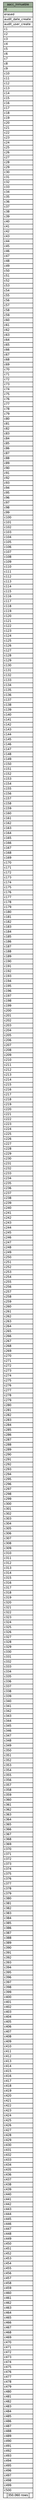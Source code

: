 // dot 2.38.0 on Linux 4.10.0-32-generic
digraph "aacc_inmueble" {
  graph [
    rankdir="RL"
    bgcolor="#f7f7f7"
  ];
  node [
    fontname="Helvetica"
    fontsize="11"
    shape="plaintext"
  ];
  edge [
    arrowsize="0.8"
  ];
  "aacc_inmueble" [
    label=<
    <TABLE BORDER="0" CELLBORDER="1" CELLSPACING="0" BGCOLOR="#ffffff">
      <TR><TD PORT="aacc_inmueble.heading" COLSPAN="3" BGCOLOR="#9bab96" ALIGN="CENTER">aacc_inmueble</TD></TR>
      <TR><TD PORT="id" COLSPAN="3" BGCOLOR="#bed1b8" ALIGN="LEFT">id</TD></TR>
      <TR><TD PORT="erased" COLSPAN="3" ALIGN="LEFT">erased</TD></TR>
      <TR><TD PORT="audit_date_create" COLSPAN="3" ALIGN="LEFT">audit_date_create</TD></TR>
      <TR><TD PORT="audit_user_create" COLSPAN="3" ALIGN="LEFT">audit_user_create</TD></TR>
      <TR><TD PORT="c1" COLSPAN="3" ALIGN="LEFT">c1</TD></TR>
      <TR><TD PORT="c2" COLSPAN="3" ALIGN="LEFT">c2</TD></TR>
      <TR><TD PORT="c3" COLSPAN="3" ALIGN="LEFT">c3</TD></TR>
      <TR><TD PORT="c4" COLSPAN="3" ALIGN="LEFT">c4</TD></TR>
      <TR><TD PORT="c5" COLSPAN="3" ALIGN="LEFT">c5</TD></TR>
      <TR><TD PORT="c6" COLSPAN="3" ALIGN="LEFT">c6</TD></TR>
      <TR><TD PORT="c7" COLSPAN="3" ALIGN="LEFT">c7</TD></TR>
      <TR><TD PORT="c8" COLSPAN="3" ALIGN="LEFT">c8</TD></TR>
      <TR><TD PORT="c9" COLSPAN="3" ALIGN="LEFT">c9</TD></TR>
      <TR><TD PORT="c10" COLSPAN="3" ALIGN="LEFT">c10</TD></TR>
      <TR><TD PORT="c11" COLSPAN="3" ALIGN="LEFT">c11</TD></TR>
      <TR><TD PORT="c12" COLSPAN="3" ALIGN="LEFT">c12</TD></TR>
      <TR><TD PORT="c13" COLSPAN="3" ALIGN="LEFT">c13</TD></TR>
      <TR><TD PORT="c14" COLSPAN="3" ALIGN="LEFT">c14</TD></TR>
      <TR><TD PORT="c15" COLSPAN="3" ALIGN="LEFT">c15</TD></TR>
      <TR><TD PORT="c16" COLSPAN="3" ALIGN="LEFT">c16</TD></TR>
      <TR><TD PORT="c17" COLSPAN="3" ALIGN="LEFT">c17</TD></TR>
      <TR><TD PORT="c18" COLSPAN="3" ALIGN="LEFT">c18</TD></TR>
      <TR><TD PORT="c19" COLSPAN="3" ALIGN="LEFT">c19</TD></TR>
      <TR><TD PORT="c20" COLSPAN="3" ALIGN="LEFT">c20</TD></TR>
      <TR><TD PORT="c21" COLSPAN="3" ALIGN="LEFT">c21</TD></TR>
      <TR><TD PORT="c22" COLSPAN="3" ALIGN="LEFT">c22</TD></TR>
      <TR><TD PORT="c23" COLSPAN="3" ALIGN="LEFT">c23</TD></TR>
      <TR><TD PORT="c24" COLSPAN="3" ALIGN="LEFT">c24</TD></TR>
      <TR><TD PORT="c25" COLSPAN="3" ALIGN="LEFT">c25</TD></TR>
      <TR><TD PORT="c26" COLSPAN="3" ALIGN="LEFT">c26</TD></TR>
      <TR><TD PORT="c27" COLSPAN="3" ALIGN="LEFT">c27</TD></TR>
      <TR><TD PORT="c28" COLSPAN="3" ALIGN="LEFT">c28</TD></TR>
      <TR><TD PORT="c29" COLSPAN="3" ALIGN="LEFT">c29</TD></TR>
      <TR><TD PORT="c30" COLSPAN="3" ALIGN="LEFT">c30</TD></TR>
      <TR><TD PORT="c31" COLSPAN="3" ALIGN="LEFT">c31</TD></TR>
      <TR><TD PORT="c32" COLSPAN="3" ALIGN="LEFT">c32</TD></TR>
      <TR><TD PORT="c33" COLSPAN="3" ALIGN="LEFT">c33</TD></TR>
      <TR><TD PORT="c34" COLSPAN="3" ALIGN="LEFT">c34</TD></TR>
      <TR><TD PORT="c35" COLSPAN="3" ALIGN="LEFT">c35</TD></TR>
      <TR><TD PORT="c36" COLSPAN="3" ALIGN="LEFT">c36</TD></TR>
      <TR><TD PORT="c37" COLSPAN="3" ALIGN="LEFT">c37</TD></TR>
      <TR><TD PORT="c38" COLSPAN="3" ALIGN="LEFT">c38</TD></TR>
      <TR><TD PORT="c39" COLSPAN="3" ALIGN="LEFT">c39</TD></TR>
      <TR><TD PORT="c40" COLSPAN="3" ALIGN="LEFT">c40</TD></TR>
      <TR><TD PORT="c41" COLSPAN="3" ALIGN="LEFT">c41</TD></TR>
      <TR><TD PORT="c42" COLSPAN="3" ALIGN="LEFT">c42</TD></TR>
      <TR><TD PORT="c43" COLSPAN="3" ALIGN="LEFT">c43</TD></TR>
      <TR><TD PORT="c44" COLSPAN="3" ALIGN="LEFT">c44</TD></TR>
      <TR><TD PORT="c45" COLSPAN="3" ALIGN="LEFT">c45</TD></TR>
      <TR><TD PORT="c46" COLSPAN="3" ALIGN="LEFT">c46</TD></TR>
      <TR><TD PORT="c47" COLSPAN="3" ALIGN="LEFT">c47</TD></TR>
      <TR><TD PORT="c48" COLSPAN="3" ALIGN="LEFT">c48</TD></TR>
      <TR><TD PORT="c49" COLSPAN="3" ALIGN="LEFT">c49</TD></TR>
      <TR><TD PORT="c50" COLSPAN="3" ALIGN="LEFT">c50</TD></TR>
      <TR><TD PORT="c51" COLSPAN="3" ALIGN="LEFT">c51</TD></TR>
      <TR><TD PORT="c52" COLSPAN="3" ALIGN="LEFT">c52</TD></TR>
      <TR><TD PORT="c53" COLSPAN="3" ALIGN="LEFT">c53</TD></TR>
      <TR><TD PORT="c54" COLSPAN="3" ALIGN="LEFT">c54</TD></TR>
      <TR><TD PORT="c55" COLSPAN="3" ALIGN="LEFT">c55</TD></TR>
      <TR><TD PORT="c56" COLSPAN="3" ALIGN="LEFT">c56</TD></TR>
      <TR><TD PORT="c57" COLSPAN="3" ALIGN="LEFT">c57</TD></TR>
      <TR><TD PORT="c58" COLSPAN="3" ALIGN="LEFT">c58</TD></TR>
      <TR><TD PORT="c59" COLSPAN="3" ALIGN="LEFT">c59</TD></TR>
      <TR><TD PORT="c60" COLSPAN="3" ALIGN="LEFT">c60</TD></TR>
      <TR><TD PORT="c61" COLSPAN="3" ALIGN="LEFT">c61</TD></TR>
      <TR><TD PORT="c62" COLSPAN="3" ALIGN="LEFT">c62</TD></TR>
      <TR><TD PORT="c63" COLSPAN="3" ALIGN="LEFT">c63</TD></TR>
      <TR><TD PORT="c64" COLSPAN="3" ALIGN="LEFT">c64</TD></TR>
      <TR><TD PORT="c65" COLSPAN="3" ALIGN="LEFT">c65</TD></TR>
      <TR><TD PORT="c66" COLSPAN="3" ALIGN="LEFT">c66</TD></TR>
      <TR><TD PORT="c67" COLSPAN="3" ALIGN="LEFT">c67</TD></TR>
      <TR><TD PORT="c68" COLSPAN="3" ALIGN="LEFT">c68</TD></TR>
      <TR><TD PORT="c69" COLSPAN="3" ALIGN="LEFT">c69</TD></TR>
      <TR><TD PORT="c70" COLSPAN="3" ALIGN="LEFT">c70</TD></TR>
      <TR><TD PORT="c71" COLSPAN="3" ALIGN="LEFT">c71</TD></TR>
      <TR><TD PORT="c72" COLSPAN="3" ALIGN="LEFT">c72</TD></TR>
      <TR><TD PORT="c73" COLSPAN="3" ALIGN="LEFT">c73</TD></TR>
      <TR><TD PORT="c74" COLSPAN="3" ALIGN="LEFT">c74</TD></TR>
      <TR><TD PORT="c75" COLSPAN="3" ALIGN="LEFT">c75</TD></TR>
      <TR><TD PORT="c76" COLSPAN="3" ALIGN="LEFT">c76</TD></TR>
      <TR><TD PORT="c77" COLSPAN="3" ALIGN="LEFT">c77</TD></TR>
      <TR><TD PORT="c78" COLSPAN="3" ALIGN="LEFT">c78</TD></TR>
      <TR><TD PORT="c79" COLSPAN="3" ALIGN="LEFT">c79</TD></TR>
      <TR><TD PORT="c80" COLSPAN="3" ALIGN="LEFT">c80</TD></TR>
      <TR><TD PORT="c81" COLSPAN="3" ALIGN="LEFT">c81</TD></TR>
      <TR><TD PORT="c82" COLSPAN="3" ALIGN="LEFT">c82</TD></TR>
      <TR><TD PORT="c83" COLSPAN="3" ALIGN="LEFT">c83</TD></TR>
      <TR><TD PORT="c84" COLSPAN="3" ALIGN="LEFT">c84</TD></TR>
      <TR><TD PORT="c85" COLSPAN="3" ALIGN="LEFT">c85</TD></TR>
      <TR><TD PORT="c86" COLSPAN="3" ALIGN="LEFT">c86</TD></TR>
      <TR><TD PORT="c87" COLSPAN="3" ALIGN="LEFT">c87</TD></TR>
      <TR><TD PORT="c88" COLSPAN="3" ALIGN="LEFT">c88</TD></TR>
      <TR><TD PORT="c89" COLSPAN="3" ALIGN="LEFT">c89</TD></TR>
      <TR><TD PORT="c90" COLSPAN="3" ALIGN="LEFT">c90</TD></TR>
      <TR><TD PORT="c91" COLSPAN="3" ALIGN="LEFT">c91</TD></TR>
      <TR><TD PORT="c92" COLSPAN="3" ALIGN="LEFT">c92</TD></TR>
      <TR><TD PORT="c93" COLSPAN="3" ALIGN="LEFT">c93</TD></TR>
      <TR><TD PORT="c94" COLSPAN="3" ALIGN="LEFT">c94</TD></TR>
      <TR><TD PORT="c95" COLSPAN="3" ALIGN="LEFT">c95</TD></TR>
      <TR><TD PORT="c96" COLSPAN="3" ALIGN="LEFT">c96</TD></TR>
      <TR><TD PORT="c97" COLSPAN="3" ALIGN="LEFT">c97</TD></TR>
      <TR><TD PORT="c98" COLSPAN="3" ALIGN="LEFT">c98</TD></TR>
      <TR><TD PORT="c99" COLSPAN="3" ALIGN="LEFT">c99</TD></TR>
      <TR><TD PORT="c100" COLSPAN="3" ALIGN="LEFT">c100</TD></TR>
      <TR><TD PORT="c101" COLSPAN="3" ALIGN="LEFT">c101</TD></TR>
      <TR><TD PORT="c102" COLSPAN="3" ALIGN="LEFT">c102</TD></TR>
      <TR><TD PORT="c103" COLSPAN="3" ALIGN="LEFT">c103</TD></TR>
      <TR><TD PORT="c104" COLSPAN="3" ALIGN="LEFT">c104</TD></TR>
      <TR><TD PORT="c105" COLSPAN="3" ALIGN="LEFT">c105</TD></TR>
      <TR><TD PORT="c106" COLSPAN="3" ALIGN="LEFT">c106</TD></TR>
      <TR><TD PORT="c107" COLSPAN="3" ALIGN="LEFT">c107</TD></TR>
      <TR><TD PORT="c108" COLSPAN="3" ALIGN="LEFT">c108</TD></TR>
      <TR><TD PORT="c109" COLSPAN="3" ALIGN="LEFT">c109</TD></TR>
      <TR><TD PORT="c110" COLSPAN="3" ALIGN="LEFT">c110</TD></TR>
      <TR><TD PORT="c111" COLSPAN="3" ALIGN="LEFT">c111</TD></TR>
      <TR><TD PORT="c112" COLSPAN="3" ALIGN="LEFT">c112</TD></TR>
      <TR><TD PORT="c113" COLSPAN="3" ALIGN="LEFT">c113</TD></TR>
      <TR><TD PORT="c114" COLSPAN="3" ALIGN="LEFT">c114</TD></TR>
      <TR><TD PORT="c115" COLSPAN="3" ALIGN="LEFT">c115</TD></TR>
      <TR><TD PORT="c116" COLSPAN="3" ALIGN="LEFT">c116</TD></TR>
      <TR><TD PORT="c117" COLSPAN="3" ALIGN="LEFT">c117</TD></TR>
      <TR><TD PORT="c118" COLSPAN="3" ALIGN="LEFT">c118</TD></TR>
      <TR><TD PORT="c119" COLSPAN="3" ALIGN="LEFT">c119</TD></TR>
      <TR><TD PORT="c120" COLSPAN="3" ALIGN="LEFT">c120</TD></TR>
      <TR><TD PORT="c121" COLSPAN="3" ALIGN="LEFT">c121</TD></TR>
      <TR><TD PORT="c122" COLSPAN="3" ALIGN="LEFT">c122</TD></TR>
      <TR><TD PORT="c123" COLSPAN="3" ALIGN="LEFT">c123</TD></TR>
      <TR><TD PORT="c124" COLSPAN="3" ALIGN="LEFT">c124</TD></TR>
      <TR><TD PORT="c125" COLSPAN="3" ALIGN="LEFT">c125</TD></TR>
      <TR><TD PORT="c126" COLSPAN="3" ALIGN="LEFT">c126</TD></TR>
      <TR><TD PORT="c127" COLSPAN="3" ALIGN="LEFT">c127</TD></TR>
      <TR><TD PORT="c128" COLSPAN="3" ALIGN="LEFT">c128</TD></TR>
      <TR><TD PORT="c129" COLSPAN="3" ALIGN="LEFT">c129</TD></TR>
      <TR><TD PORT="c130" COLSPAN="3" ALIGN="LEFT">c130</TD></TR>
      <TR><TD PORT="c131" COLSPAN="3" ALIGN="LEFT">c131</TD></TR>
      <TR><TD PORT="c132" COLSPAN="3" ALIGN="LEFT">c132</TD></TR>
      <TR><TD PORT="c133" COLSPAN="3" ALIGN="LEFT">c133</TD></TR>
      <TR><TD PORT="c134" COLSPAN="3" ALIGN="LEFT">c134</TD></TR>
      <TR><TD PORT="c135" COLSPAN="3" ALIGN="LEFT">c135</TD></TR>
      <TR><TD PORT="c136" COLSPAN="3" ALIGN="LEFT">c136</TD></TR>
      <TR><TD PORT="c137" COLSPAN="3" ALIGN="LEFT">c137</TD></TR>
      <TR><TD PORT="c138" COLSPAN="3" ALIGN="LEFT">c138</TD></TR>
      <TR><TD PORT="c139" COLSPAN="3" ALIGN="LEFT">c139</TD></TR>
      <TR><TD PORT="c140" COLSPAN="3" ALIGN="LEFT">c140</TD></TR>
      <TR><TD PORT="c141" COLSPAN="3" ALIGN="LEFT">c141</TD></TR>
      <TR><TD PORT="c142" COLSPAN="3" ALIGN="LEFT">c142</TD></TR>
      <TR><TD PORT="c143" COLSPAN="3" ALIGN="LEFT">c143</TD></TR>
      <TR><TD PORT="c144" COLSPAN="3" ALIGN="LEFT">c144</TD></TR>
      <TR><TD PORT="c145" COLSPAN="3" ALIGN="LEFT">c145</TD></TR>
      <TR><TD PORT="c146" COLSPAN="3" ALIGN="LEFT">c146</TD></TR>
      <TR><TD PORT="c147" COLSPAN="3" ALIGN="LEFT">c147</TD></TR>
      <TR><TD PORT="c148" COLSPAN="3" ALIGN="LEFT">c148</TD></TR>
      <TR><TD PORT="c149" COLSPAN="3" ALIGN="LEFT">c149</TD></TR>
      <TR><TD PORT="c150" COLSPAN="3" ALIGN="LEFT">c150</TD></TR>
      <TR><TD PORT="c151" COLSPAN="3" ALIGN="LEFT">c151</TD></TR>
      <TR><TD PORT="c152" COLSPAN="3" ALIGN="LEFT">c152</TD></TR>
      <TR><TD PORT="c153" COLSPAN="3" ALIGN="LEFT">c153</TD></TR>
      <TR><TD PORT="c154" COLSPAN="3" ALIGN="LEFT">c154</TD></TR>
      <TR><TD PORT="c155" COLSPAN="3" ALIGN="LEFT">c155</TD></TR>
      <TR><TD PORT="c156" COLSPAN="3" ALIGN="LEFT">c156</TD></TR>
      <TR><TD PORT="c157" COLSPAN="3" ALIGN="LEFT">c157</TD></TR>
      <TR><TD PORT="c158" COLSPAN="3" ALIGN="LEFT">c158</TD></TR>
      <TR><TD PORT="c159" COLSPAN="3" ALIGN="LEFT">c159</TD></TR>
      <TR><TD PORT="c160" COLSPAN="3" ALIGN="LEFT">c160</TD></TR>
      <TR><TD PORT="c161" COLSPAN="3" ALIGN="LEFT">c161</TD></TR>
      <TR><TD PORT="c162" COLSPAN="3" ALIGN="LEFT">c162</TD></TR>
      <TR><TD PORT="c163" COLSPAN="3" ALIGN="LEFT">c163</TD></TR>
      <TR><TD PORT="c164" COLSPAN="3" ALIGN="LEFT">c164</TD></TR>
      <TR><TD PORT="c165" COLSPAN="3" ALIGN="LEFT">c165</TD></TR>
      <TR><TD PORT="c166" COLSPAN="3" ALIGN="LEFT">c166</TD></TR>
      <TR><TD PORT="c167" COLSPAN="3" ALIGN="LEFT">c167</TD></TR>
      <TR><TD PORT="c168" COLSPAN="3" ALIGN="LEFT">c168</TD></TR>
      <TR><TD PORT="c169" COLSPAN="3" ALIGN="LEFT">c169</TD></TR>
      <TR><TD PORT="c170" COLSPAN="3" ALIGN="LEFT">c170</TD></TR>
      <TR><TD PORT="c171" COLSPAN="3" ALIGN="LEFT">c171</TD></TR>
      <TR><TD PORT="c172" COLSPAN="3" ALIGN="LEFT">c172</TD></TR>
      <TR><TD PORT="c173" COLSPAN="3" ALIGN="LEFT">c173</TD></TR>
      <TR><TD PORT="c174" COLSPAN="3" ALIGN="LEFT">c174</TD></TR>
      <TR><TD PORT="c175" COLSPAN="3" ALIGN="LEFT">c175</TD></TR>
      <TR><TD PORT="c176" COLSPAN="3" ALIGN="LEFT">c176</TD></TR>
      <TR><TD PORT="c177" COLSPAN="3" ALIGN="LEFT">c177</TD></TR>
      <TR><TD PORT="c178" COLSPAN="3" ALIGN="LEFT">c178</TD></TR>
      <TR><TD PORT="c179" COLSPAN="3" ALIGN="LEFT">c179</TD></TR>
      <TR><TD PORT="c180" COLSPAN="3" ALIGN="LEFT">c180</TD></TR>
      <TR><TD PORT="c181" COLSPAN="3" ALIGN="LEFT">c181</TD></TR>
      <TR><TD PORT="c182" COLSPAN="3" ALIGN="LEFT">c182</TD></TR>
      <TR><TD PORT="c183" COLSPAN="3" ALIGN="LEFT">c183</TD></TR>
      <TR><TD PORT="c184" COLSPAN="3" ALIGN="LEFT">c184</TD></TR>
      <TR><TD PORT="c185" COLSPAN="3" ALIGN="LEFT">c185</TD></TR>
      <TR><TD PORT="c186" COLSPAN="3" ALIGN="LEFT">c186</TD></TR>
      <TR><TD PORT="c187" COLSPAN="3" ALIGN="LEFT">c187</TD></TR>
      <TR><TD PORT="c188" COLSPAN="3" ALIGN="LEFT">c188</TD></TR>
      <TR><TD PORT="c189" COLSPAN="3" ALIGN="LEFT">c189</TD></TR>
      <TR><TD PORT="c190" COLSPAN="3" ALIGN="LEFT">c190</TD></TR>
      <TR><TD PORT="c191" COLSPAN="3" ALIGN="LEFT">c191</TD></TR>
      <TR><TD PORT="c192" COLSPAN="3" ALIGN="LEFT">c192</TD></TR>
      <TR><TD PORT="c193" COLSPAN="3" ALIGN="LEFT">c193</TD></TR>
      <TR><TD PORT="c194" COLSPAN="3" ALIGN="LEFT">c194</TD></TR>
      <TR><TD PORT="c195" COLSPAN="3" ALIGN="LEFT">c195</TD></TR>
      <TR><TD PORT="c196" COLSPAN="3" ALIGN="LEFT">c196</TD></TR>
      <TR><TD PORT="c197" COLSPAN="3" ALIGN="LEFT">c197</TD></TR>
      <TR><TD PORT="c198" COLSPAN="3" ALIGN="LEFT">c198</TD></TR>
      <TR><TD PORT="c199" COLSPAN="3" ALIGN="LEFT">c199</TD></TR>
      <TR><TD PORT="c200" COLSPAN="3" ALIGN="LEFT">c200</TD></TR>
      <TR><TD PORT="c201" COLSPAN="3" ALIGN="LEFT">c201</TD></TR>
      <TR><TD PORT="c202" COLSPAN="3" ALIGN="LEFT">c202</TD></TR>
      <TR><TD PORT="c203" COLSPAN="3" ALIGN="LEFT">c203</TD></TR>
      <TR><TD PORT="c204" COLSPAN="3" ALIGN="LEFT">c204</TD></TR>
      <TR><TD PORT="c205" COLSPAN="3" ALIGN="LEFT">c205</TD></TR>
      <TR><TD PORT="c206" COLSPAN="3" ALIGN="LEFT">c206</TD></TR>
      <TR><TD PORT="c207" COLSPAN="3" ALIGN="LEFT">c207</TD></TR>
      <TR><TD PORT="c208" COLSPAN="3" ALIGN="LEFT">c208</TD></TR>
      <TR><TD PORT="c209" COLSPAN="3" ALIGN="LEFT">c209</TD></TR>
      <TR><TD PORT="c210" COLSPAN="3" ALIGN="LEFT">c210</TD></TR>
      <TR><TD PORT="c211" COLSPAN="3" ALIGN="LEFT">c211</TD></TR>
      <TR><TD PORT="c212" COLSPAN="3" ALIGN="LEFT">c212</TD></TR>
      <TR><TD PORT="c213" COLSPAN="3" ALIGN="LEFT">c213</TD></TR>
      <TR><TD PORT="c214" COLSPAN="3" ALIGN="LEFT">c214</TD></TR>
      <TR><TD PORT="c215" COLSPAN="3" ALIGN="LEFT">c215</TD></TR>
      <TR><TD PORT="c216" COLSPAN="3" ALIGN="LEFT">c216</TD></TR>
      <TR><TD PORT="c217" COLSPAN="3" ALIGN="LEFT">c217</TD></TR>
      <TR><TD PORT="c218" COLSPAN="3" ALIGN="LEFT">c218</TD></TR>
      <TR><TD PORT="c219" COLSPAN="3" ALIGN="LEFT">c219</TD></TR>
      <TR><TD PORT="c220" COLSPAN="3" ALIGN="LEFT">c220</TD></TR>
      <TR><TD PORT="c221" COLSPAN="3" ALIGN="LEFT">c221</TD></TR>
      <TR><TD PORT="c222" COLSPAN="3" ALIGN="LEFT">c222</TD></TR>
      <TR><TD PORT="c223" COLSPAN="3" ALIGN="LEFT">c223</TD></TR>
      <TR><TD PORT="c224" COLSPAN="3" ALIGN="LEFT">c224</TD></TR>
      <TR><TD PORT="c225" COLSPAN="3" ALIGN="LEFT">c225</TD></TR>
      <TR><TD PORT="c226" COLSPAN="3" ALIGN="LEFT">c226</TD></TR>
      <TR><TD PORT="c227" COLSPAN="3" ALIGN="LEFT">c227</TD></TR>
      <TR><TD PORT="c228" COLSPAN="3" ALIGN="LEFT">c228</TD></TR>
      <TR><TD PORT="c229" COLSPAN="3" ALIGN="LEFT">c229</TD></TR>
      <TR><TD PORT="c230" COLSPAN="3" ALIGN="LEFT">c230</TD></TR>
      <TR><TD PORT="c231" COLSPAN="3" ALIGN="LEFT">c231</TD></TR>
      <TR><TD PORT="c232" COLSPAN="3" ALIGN="LEFT">c232</TD></TR>
      <TR><TD PORT="c233" COLSPAN="3" ALIGN="LEFT">c233</TD></TR>
      <TR><TD PORT="c234" COLSPAN="3" ALIGN="LEFT">c234</TD></TR>
      <TR><TD PORT="c235" COLSPAN="3" ALIGN="LEFT">c235</TD></TR>
      <TR><TD PORT="c236" COLSPAN="3" ALIGN="LEFT">c236</TD></TR>
      <TR><TD PORT="c237" COLSPAN="3" ALIGN="LEFT">c237</TD></TR>
      <TR><TD PORT="c238" COLSPAN="3" ALIGN="LEFT">c238</TD></TR>
      <TR><TD PORT="c239" COLSPAN="3" ALIGN="LEFT">c239</TD></TR>
      <TR><TD PORT="c240" COLSPAN="3" ALIGN="LEFT">c240</TD></TR>
      <TR><TD PORT="c241" COLSPAN="3" ALIGN="LEFT">c241</TD></TR>
      <TR><TD PORT="c242" COLSPAN="3" ALIGN="LEFT">c242</TD></TR>
      <TR><TD PORT="c243" COLSPAN="3" ALIGN="LEFT">c243</TD></TR>
      <TR><TD PORT="c244" COLSPAN="3" ALIGN="LEFT">c244</TD></TR>
      <TR><TD PORT="c245" COLSPAN="3" ALIGN="LEFT">c245</TD></TR>
      <TR><TD PORT="c246" COLSPAN="3" ALIGN="LEFT">c246</TD></TR>
      <TR><TD PORT="c247" COLSPAN="3" ALIGN="LEFT">c247</TD></TR>
      <TR><TD PORT="c248" COLSPAN="3" ALIGN="LEFT">c248</TD></TR>
      <TR><TD PORT="c249" COLSPAN="3" ALIGN="LEFT">c249</TD></TR>
      <TR><TD PORT="c250" COLSPAN="3" ALIGN="LEFT">c250</TD></TR>
      <TR><TD PORT="c251" COLSPAN="3" ALIGN="LEFT">c251</TD></TR>
      <TR><TD PORT="c252" COLSPAN="3" ALIGN="LEFT">c252</TD></TR>
      <TR><TD PORT="c253" COLSPAN="3" ALIGN="LEFT">c253</TD></TR>
      <TR><TD PORT="c254" COLSPAN="3" ALIGN="LEFT">c254</TD></TR>
      <TR><TD PORT="c255" COLSPAN="3" ALIGN="LEFT">c255</TD></TR>
      <TR><TD PORT="c256" COLSPAN="3" ALIGN="LEFT">c256</TD></TR>
      <TR><TD PORT="c257" COLSPAN="3" ALIGN="LEFT">c257</TD></TR>
      <TR><TD PORT="c258" COLSPAN="3" ALIGN="LEFT">c258</TD></TR>
      <TR><TD PORT="c259" COLSPAN="3" ALIGN="LEFT">c259</TD></TR>
      <TR><TD PORT="c260" COLSPAN="3" ALIGN="LEFT">c260</TD></TR>
      <TR><TD PORT="c261" COLSPAN="3" ALIGN="LEFT">c261</TD></TR>
      <TR><TD PORT="c262" COLSPAN="3" ALIGN="LEFT">c262</TD></TR>
      <TR><TD PORT="c263" COLSPAN="3" ALIGN="LEFT">c263</TD></TR>
      <TR><TD PORT="c264" COLSPAN="3" ALIGN="LEFT">c264</TD></TR>
      <TR><TD PORT="c265" COLSPAN="3" ALIGN="LEFT">c265</TD></TR>
      <TR><TD PORT="c266" COLSPAN="3" ALIGN="LEFT">c266</TD></TR>
      <TR><TD PORT="c267" COLSPAN="3" ALIGN="LEFT">c267</TD></TR>
      <TR><TD PORT="c268" COLSPAN="3" ALIGN="LEFT">c268</TD></TR>
      <TR><TD PORT="c269" COLSPAN="3" ALIGN="LEFT">c269</TD></TR>
      <TR><TD PORT="c270" COLSPAN="3" ALIGN="LEFT">c270</TD></TR>
      <TR><TD PORT="c271" COLSPAN="3" ALIGN="LEFT">c271</TD></TR>
      <TR><TD PORT="c272" COLSPAN="3" ALIGN="LEFT">c272</TD></TR>
      <TR><TD PORT="c273" COLSPAN="3" ALIGN="LEFT">c273</TD></TR>
      <TR><TD PORT="c274" COLSPAN="3" ALIGN="LEFT">c274</TD></TR>
      <TR><TD PORT="c275" COLSPAN="3" ALIGN="LEFT">c275</TD></TR>
      <TR><TD PORT="c276" COLSPAN="3" ALIGN="LEFT">c276</TD></TR>
      <TR><TD PORT="c277" COLSPAN="3" ALIGN="LEFT">c277</TD></TR>
      <TR><TD PORT="c278" COLSPAN="3" ALIGN="LEFT">c278</TD></TR>
      <TR><TD PORT="c279" COLSPAN="3" ALIGN="LEFT">c279</TD></TR>
      <TR><TD PORT="c280" COLSPAN="3" ALIGN="LEFT">c280</TD></TR>
      <TR><TD PORT="c281" COLSPAN="3" ALIGN="LEFT">c281</TD></TR>
      <TR><TD PORT="c282" COLSPAN="3" ALIGN="LEFT">c282</TD></TR>
      <TR><TD PORT="c283" COLSPAN="3" ALIGN="LEFT">c283</TD></TR>
      <TR><TD PORT="c284" COLSPAN="3" ALIGN="LEFT">c284</TD></TR>
      <TR><TD PORT="c285" COLSPAN="3" ALIGN="LEFT">c285</TD></TR>
      <TR><TD PORT="c286" COLSPAN="3" ALIGN="LEFT">c286</TD></TR>
      <TR><TD PORT="c287" COLSPAN="3" ALIGN="LEFT">c287</TD></TR>
      <TR><TD PORT="c288" COLSPAN="3" ALIGN="LEFT">c288</TD></TR>
      <TR><TD PORT="c289" COLSPAN="3" ALIGN="LEFT">c289</TD></TR>
      <TR><TD PORT="c290" COLSPAN="3" ALIGN="LEFT">c290</TD></TR>
      <TR><TD PORT="c291" COLSPAN="3" ALIGN="LEFT">c291</TD></TR>
      <TR><TD PORT="c292" COLSPAN="3" ALIGN="LEFT">c292</TD></TR>
      <TR><TD PORT="c293" COLSPAN="3" ALIGN="LEFT">c293</TD></TR>
      <TR><TD PORT="c294" COLSPAN="3" ALIGN="LEFT">c294</TD></TR>
      <TR><TD PORT="c295" COLSPAN="3" ALIGN="LEFT">c295</TD></TR>
      <TR><TD PORT="c296" COLSPAN="3" ALIGN="LEFT">c296</TD></TR>
      <TR><TD PORT="c297" COLSPAN="3" ALIGN="LEFT">c297</TD></TR>
      <TR><TD PORT="c298" COLSPAN="3" ALIGN="LEFT">c298</TD></TR>
      <TR><TD PORT="c299" COLSPAN="3" ALIGN="LEFT">c299</TD></TR>
      <TR><TD PORT="c300" COLSPAN="3" ALIGN="LEFT">c300</TD></TR>
      <TR><TD PORT="c301" COLSPAN="3" ALIGN="LEFT">c301</TD></TR>
      <TR><TD PORT="c302" COLSPAN="3" ALIGN="LEFT">c302</TD></TR>
      <TR><TD PORT="c303" COLSPAN="3" ALIGN="LEFT">c303</TD></TR>
      <TR><TD PORT="c304" COLSPAN="3" ALIGN="LEFT">c304</TD></TR>
      <TR><TD PORT="c305" COLSPAN="3" ALIGN="LEFT">c305</TD></TR>
      <TR><TD PORT="c306" COLSPAN="3" ALIGN="LEFT">c306</TD></TR>
      <TR><TD PORT="c307" COLSPAN="3" ALIGN="LEFT">c307</TD></TR>
      <TR><TD PORT="c308" COLSPAN="3" ALIGN="LEFT">c308</TD></TR>
      <TR><TD PORT="c309" COLSPAN="3" ALIGN="LEFT">c309</TD></TR>
      <TR><TD PORT="c310" COLSPAN="3" ALIGN="LEFT">c310</TD></TR>
      <TR><TD PORT="c311" COLSPAN="3" ALIGN="LEFT">c311</TD></TR>
      <TR><TD PORT="c312" COLSPAN="3" ALIGN="LEFT">c312</TD></TR>
      <TR><TD PORT="c313" COLSPAN="3" ALIGN="LEFT">c313</TD></TR>
      <TR><TD PORT="c314" COLSPAN="3" ALIGN="LEFT">c314</TD></TR>
      <TR><TD PORT="c315" COLSPAN="3" ALIGN="LEFT">c315</TD></TR>
      <TR><TD PORT="c316" COLSPAN="3" ALIGN="LEFT">c316</TD></TR>
      <TR><TD PORT="c317" COLSPAN="3" ALIGN="LEFT">c317</TD></TR>
      <TR><TD PORT="c318" COLSPAN="3" ALIGN="LEFT">c318</TD></TR>
      <TR><TD PORT="c319" COLSPAN="3" ALIGN="LEFT">c319</TD></TR>
      <TR><TD PORT="c320" COLSPAN="3" ALIGN="LEFT">c320</TD></TR>
      <TR><TD PORT="c321" COLSPAN="3" ALIGN="LEFT">c321</TD></TR>
      <TR><TD PORT="c322" COLSPAN="3" ALIGN="LEFT">c322</TD></TR>
      <TR><TD PORT="c323" COLSPAN="3" ALIGN="LEFT">c323</TD></TR>
      <TR><TD PORT="c324" COLSPAN="3" ALIGN="LEFT">c324</TD></TR>
      <TR><TD PORT="c325" COLSPAN="3" ALIGN="LEFT">c325</TD></TR>
      <TR><TD PORT="c326" COLSPAN="3" ALIGN="LEFT">c326</TD></TR>
      <TR><TD PORT="c327" COLSPAN="3" ALIGN="LEFT">c327</TD></TR>
      <TR><TD PORT="c328" COLSPAN="3" ALIGN="LEFT">c328</TD></TR>
      <TR><TD PORT="c329" COLSPAN="3" ALIGN="LEFT">c329</TD></TR>
      <TR><TD PORT="c330" COLSPAN="3" ALIGN="LEFT">c330</TD></TR>
      <TR><TD PORT="c331" COLSPAN="3" ALIGN="LEFT">c331</TD></TR>
      <TR><TD PORT="c332" COLSPAN="3" ALIGN="LEFT">c332</TD></TR>
      <TR><TD PORT="c333" COLSPAN="3" ALIGN="LEFT">c333</TD></TR>
      <TR><TD PORT="c334" COLSPAN="3" ALIGN="LEFT">c334</TD></TR>
      <TR><TD PORT="c335" COLSPAN="3" ALIGN="LEFT">c335</TD></TR>
      <TR><TD PORT="c336" COLSPAN="3" ALIGN="LEFT">c336</TD></TR>
      <TR><TD PORT="c337" COLSPAN="3" ALIGN="LEFT">c337</TD></TR>
      <TR><TD PORT="c338" COLSPAN="3" ALIGN="LEFT">c338</TD></TR>
      <TR><TD PORT="c339" COLSPAN="3" ALIGN="LEFT">c339</TD></TR>
      <TR><TD PORT="c340" COLSPAN="3" ALIGN="LEFT">c340</TD></TR>
      <TR><TD PORT="c341" COLSPAN="3" ALIGN="LEFT">c341</TD></TR>
      <TR><TD PORT="c342" COLSPAN="3" ALIGN="LEFT">c342</TD></TR>
      <TR><TD PORT="c343" COLSPAN="3" ALIGN="LEFT">c343</TD></TR>
      <TR><TD PORT="c344" COLSPAN="3" ALIGN="LEFT">c344</TD></TR>
      <TR><TD PORT="c345" COLSPAN="3" ALIGN="LEFT">c345</TD></TR>
      <TR><TD PORT="c346" COLSPAN="3" ALIGN="LEFT">c346</TD></TR>
      <TR><TD PORT="c347" COLSPAN="3" ALIGN="LEFT">c347</TD></TR>
      <TR><TD PORT="c348" COLSPAN="3" ALIGN="LEFT">c348</TD></TR>
      <TR><TD PORT="c349" COLSPAN="3" ALIGN="LEFT">c349</TD></TR>
      <TR><TD PORT="c350" COLSPAN="3" ALIGN="LEFT">c350</TD></TR>
      <TR><TD PORT="c351" COLSPAN="3" ALIGN="LEFT">c351</TD></TR>
      <TR><TD PORT="c352" COLSPAN="3" ALIGN="LEFT">c352</TD></TR>
      <TR><TD PORT="c353" COLSPAN="3" ALIGN="LEFT">c353</TD></TR>
      <TR><TD PORT="c354" COLSPAN="3" ALIGN="LEFT">c354</TD></TR>
      <TR><TD PORT="c355" COLSPAN="3" ALIGN="LEFT">c355</TD></TR>
      <TR><TD PORT="c356" COLSPAN="3" ALIGN="LEFT">c356</TD></TR>
      <TR><TD PORT="c357" COLSPAN="3" ALIGN="LEFT">c357</TD></TR>
      <TR><TD PORT="c358" COLSPAN="3" ALIGN="LEFT">c358</TD></TR>
      <TR><TD PORT="c359" COLSPAN="3" ALIGN="LEFT">c359</TD></TR>
      <TR><TD PORT="c360" COLSPAN="3" ALIGN="LEFT">c360</TD></TR>
      <TR><TD PORT="c361" COLSPAN="3" ALIGN="LEFT">c361</TD></TR>
      <TR><TD PORT="c362" COLSPAN="3" ALIGN="LEFT">c362</TD></TR>
      <TR><TD PORT="c363" COLSPAN="3" ALIGN="LEFT">c363</TD></TR>
      <TR><TD PORT="c364" COLSPAN="3" ALIGN="LEFT">c364</TD></TR>
      <TR><TD PORT="c365" COLSPAN="3" ALIGN="LEFT">c365</TD></TR>
      <TR><TD PORT="c366" COLSPAN="3" ALIGN="LEFT">c366</TD></TR>
      <TR><TD PORT="c367" COLSPAN="3" ALIGN="LEFT">c367</TD></TR>
      <TR><TD PORT="c368" COLSPAN="3" ALIGN="LEFT">c368</TD></TR>
      <TR><TD PORT="c369" COLSPAN="3" ALIGN="LEFT">c369</TD></TR>
      <TR><TD PORT="c370" COLSPAN="3" ALIGN="LEFT">c370</TD></TR>
      <TR><TD PORT="c371" COLSPAN="3" ALIGN="LEFT">c371</TD></TR>
      <TR><TD PORT="c372" COLSPAN="3" ALIGN="LEFT">c372</TD></TR>
      <TR><TD PORT="c373" COLSPAN="3" ALIGN="LEFT">c373</TD></TR>
      <TR><TD PORT="c374" COLSPAN="3" ALIGN="LEFT">c374</TD></TR>
      <TR><TD PORT="c375" COLSPAN="3" ALIGN="LEFT">c375</TD></TR>
      <TR><TD PORT="c376" COLSPAN="3" ALIGN="LEFT">c376</TD></TR>
      <TR><TD PORT="c377" COLSPAN="3" ALIGN="LEFT">c377</TD></TR>
      <TR><TD PORT="c378" COLSPAN="3" ALIGN="LEFT">c378</TD></TR>
      <TR><TD PORT="c379" COLSPAN="3" ALIGN="LEFT">c379</TD></TR>
      <TR><TD PORT="c380" COLSPAN="3" ALIGN="LEFT">c380</TD></TR>
      <TR><TD PORT="c381" COLSPAN="3" ALIGN="LEFT">c381</TD></TR>
      <TR><TD PORT="c382" COLSPAN="3" ALIGN="LEFT">c382</TD></TR>
      <TR><TD PORT="c383" COLSPAN="3" ALIGN="LEFT">c383</TD></TR>
      <TR><TD PORT="c384" COLSPAN="3" ALIGN="LEFT">c384</TD></TR>
      <TR><TD PORT="c385" COLSPAN="3" ALIGN="LEFT">c385</TD></TR>
      <TR><TD PORT="c386" COLSPAN="3" ALIGN="LEFT">c386</TD></TR>
      <TR><TD PORT="c387" COLSPAN="3" ALIGN="LEFT">c387</TD></TR>
      <TR><TD PORT="c388" COLSPAN="3" ALIGN="LEFT">c388</TD></TR>
      <TR><TD PORT="c389" COLSPAN="3" ALIGN="LEFT">c389</TD></TR>
      <TR><TD PORT="c390" COLSPAN="3" ALIGN="LEFT">c390</TD></TR>
      <TR><TD PORT="c391" COLSPAN="3" ALIGN="LEFT">c391</TD></TR>
      <TR><TD PORT="c392" COLSPAN="3" ALIGN="LEFT">c392</TD></TR>
      <TR><TD PORT="c393" COLSPAN="3" ALIGN="LEFT">c393</TD></TR>
      <TR><TD PORT="c394" COLSPAN="3" ALIGN="LEFT">c394</TD></TR>
      <TR><TD PORT="c395" COLSPAN="3" ALIGN="LEFT">c395</TD></TR>
      <TR><TD PORT="c396" COLSPAN="3" ALIGN="LEFT">c396</TD></TR>
      <TR><TD PORT="c397" COLSPAN="3" ALIGN="LEFT">c397</TD></TR>
      <TR><TD PORT="c398" COLSPAN="3" ALIGN="LEFT">c398</TD></TR>
      <TR><TD PORT="c399" COLSPAN="3" ALIGN="LEFT">c399</TD></TR>
      <TR><TD PORT="c400" COLSPAN="3" ALIGN="LEFT">c400</TD></TR>
      <TR><TD PORT="c401" COLSPAN="3" ALIGN="LEFT">c401</TD></TR>
      <TR><TD PORT="c402" COLSPAN="3" ALIGN="LEFT">c402</TD></TR>
      <TR><TD PORT="c403" COLSPAN="3" ALIGN="LEFT">c403</TD></TR>
      <TR><TD PORT="c404" COLSPAN="3" ALIGN="LEFT">c404</TD></TR>
      <TR><TD PORT="c405" COLSPAN="3" ALIGN="LEFT">c405</TD></TR>
      <TR><TD PORT="c406" COLSPAN="3" ALIGN="LEFT">c406</TD></TR>
      <TR><TD PORT="c407" COLSPAN="3" ALIGN="LEFT">c407</TD></TR>
      <TR><TD PORT="c408" COLSPAN="3" ALIGN="LEFT">c408</TD></TR>
      <TR><TD PORT="c409" COLSPAN="3" ALIGN="LEFT">c409</TD></TR>
      <TR><TD PORT="c410" COLSPAN="3" ALIGN="LEFT">c410</TD></TR>
      <TR><TD PORT="c411" COLSPAN="3" ALIGN="LEFT">c411</TD></TR>
      <TR><TD PORT="c412" COLSPAN="3" ALIGN="LEFT">c412</TD></TR>
      <TR><TD PORT="c413" COLSPAN="3" ALIGN="LEFT">c413</TD></TR>
      <TR><TD PORT="c414" COLSPAN="3" ALIGN="LEFT">c414</TD></TR>
      <TR><TD PORT="c415" COLSPAN="3" ALIGN="LEFT">c415</TD></TR>
      <TR><TD PORT="c416" COLSPAN="3" ALIGN="LEFT">c416</TD></TR>
      <TR><TD PORT="c417" COLSPAN="3" ALIGN="LEFT">c417</TD></TR>
      <TR><TD PORT="c418" COLSPAN="3" ALIGN="LEFT">c418</TD></TR>
      <TR><TD PORT="c419" COLSPAN="3" ALIGN="LEFT">c419</TD></TR>
      <TR><TD PORT="c420" COLSPAN="3" ALIGN="LEFT">c420</TD></TR>
      <TR><TD PORT="c421" COLSPAN="3" ALIGN="LEFT">c421</TD></TR>
      <TR><TD PORT="c422" COLSPAN="3" ALIGN="LEFT">c422</TD></TR>
      <TR><TD PORT="c423" COLSPAN="3" ALIGN="LEFT">c423</TD></TR>
      <TR><TD PORT="c424" COLSPAN="3" ALIGN="LEFT">c424</TD></TR>
      <TR><TD PORT="c425" COLSPAN="3" ALIGN="LEFT">c425</TD></TR>
      <TR><TD PORT="c426" COLSPAN="3" ALIGN="LEFT">c426</TD></TR>
      <TR><TD PORT="c427" COLSPAN="3" ALIGN="LEFT">c427</TD></TR>
      <TR><TD PORT="c428" COLSPAN="3" ALIGN="LEFT">c428</TD></TR>
      <TR><TD PORT="c429" COLSPAN="3" ALIGN="LEFT">c429</TD></TR>
      <TR><TD PORT="c430" COLSPAN="3" ALIGN="LEFT">c430</TD></TR>
      <TR><TD PORT="c431" COLSPAN="3" ALIGN="LEFT">c431</TD></TR>
      <TR><TD PORT="c432" COLSPAN="3" ALIGN="LEFT">c432</TD></TR>
      <TR><TD PORT="c433" COLSPAN="3" ALIGN="LEFT">c433</TD></TR>
      <TR><TD PORT="c434" COLSPAN="3" ALIGN="LEFT">c434</TD></TR>
      <TR><TD PORT="c435" COLSPAN="3" ALIGN="LEFT">c435</TD></TR>
      <TR><TD PORT="c436" COLSPAN="3" ALIGN="LEFT">c436</TD></TR>
      <TR><TD PORT="c437" COLSPAN="3" ALIGN="LEFT">c437</TD></TR>
      <TR><TD PORT="c438" COLSPAN="3" ALIGN="LEFT">c438</TD></TR>
      <TR><TD PORT="c439" COLSPAN="3" ALIGN="LEFT">c439</TD></TR>
      <TR><TD PORT="c440" COLSPAN="3" ALIGN="LEFT">c440</TD></TR>
      <TR><TD PORT="c441" COLSPAN="3" ALIGN="LEFT">c441</TD></TR>
      <TR><TD PORT="c442" COLSPAN="3" ALIGN="LEFT">c442</TD></TR>
      <TR><TD PORT="c443" COLSPAN="3" ALIGN="LEFT">c443</TD></TR>
      <TR><TD PORT="c444" COLSPAN="3" ALIGN="LEFT">c444</TD></TR>
      <TR><TD PORT="c445" COLSPAN="3" ALIGN="LEFT">c445</TD></TR>
      <TR><TD PORT="c446" COLSPAN="3" ALIGN="LEFT">c446</TD></TR>
      <TR><TD PORT="c447" COLSPAN="3" ALIGN="LEFT">c447</TD></TR>
      <TR><TD PORT="c448" COLSPAN="3" ALIGN="LEFT">c448</TD></TR>
      <TR><TD PORT="c449" COLSPAN="3" ALIGN="LEFT">c449</TD></TR>
      <TR><TD PORT="c450" COLSPAN="3" ALIGN="LEFT">c450</TD></TR>
      <TR><TD PORT="c451" COLSPAN="3" ALIGN="LEFT">c451</TD></TR>
      <TR><TD PORT="c452" COLSPAN="3" ALIGN="LEFT">c452</TD></TR>
      <TR><TD PORT="c453" COLSPAN="3" ALIGN="LEFT">c453</TD></TR>
      <TR><TD PORT="c454" COLSPAN="3" ALIGN="LEFT">c454</TD></TR>
      <TR><TD PORT="c455" COLSPAN="3" ALIGN="LEFT">c455</TD></TR>
      <TR><TD PORT="c456" COLSPAN="3" ALIGN="LEFT">c456</TD></TR>
      <TR><TD PORT="c457" COLSPAN="3" ALIGN="LEFT">c457</TD></TR>
      <TR><TD PORT="c458" COLSPAN="3" ALIGN="LEFT">c458</TD></TR>
      <TR><TD PORT="c459" COLSPAN="3" ALIGN="LEFT">c459</TD></TR>
      <TR><TD PORT="c460" COLSPAN="3" ALIGN="LEFT">c460</TD></TR>
      <TR><TD PORT="c461" COLSPAN="3" ALIGN="LEFT">c461</TD></TR>
      <TR><TD PORT="c462" COLSPAN="3" ALIGN="LEFT">c462</TD></TR>
      <TR><TD PORT="c463" COLSPAN="3" ALIGN="LEFT">c463</TD></TR>
      <TR><TD PORT="c464" COLSPAN="3" ALIGN="LEFT">c464</TD></TR>
      <TR><TD PORT="c465" COLSPAN="3" ALIGN="LEFT">c465</TD></TR>
      <TR><TD PORT="c466" COLSPAN="3" ALIGN="LEFT">c466</TD></TR>
      <TR><TD PORT="c467" COLSPAN="3" ALIGN="LEFT">c467</TD></TR>
      <TR><TD PORT="c468" COLSPAN="3" ALIGN="LEFT">c468</TD></TR>
      <TR><TD PORT="c469" COLSPAN="3" ALIGN="LEFT">c469</TD></TR>
      <TR><TD PORT="c470" COLSPAN="3" ALIGN="LEFT">c470</TD></TR>
      <TR><TD PORT="c471" COLSPAN="3" ALIGN="LEFT">c471</TD></TR>
      <TR><TD PORT="c472" COLSPAN="3" ALIGN="LEFT">c472</TD></TR>
      <TR><TD PORT="c473" COLSPAN="3" ALIGN="LEFT">c473</TD></TR>
      <TR><TD PORT="c474" COLSPAN="3" ALIGN="LEFT">c474</TD></TR>
      <TR><TD PORT="c475" COLSPAN="3" ALIGN="LEFT">c475</TD></TR>
      <TR><TD PORT="c476" COLSPAN="3" ALIGN="LEFT">c476</TD></TR>
      <TR><TD PORT="c477" COLSPAN="3" ALIGN="LEFT">c477</TD></TR>
      <TR><TD PORT="c478" COLSPAN="3" ALIGN="LEFT">c478</TD></TR>
      <TR><TD PORT="c479" COLSPAN="3" ALIGN="LEFT">c479</TD></TR>
      <TR><TD PORT="c480" COLSPAN="3" ALIGN="LEFT">c480</TD></TR>
      <TR><TD PORT="c481" COLSPAN="3" ALIGN="LEFT">c481</TD></TR>
      <TR><TD PORT="c482" COLSPAN="3" ALIGN="LEFT">c482</TD></TR>
      <TR><TD PORT="c483" COLSPAN="3" ALIGN="LEFT">c483</TD></TR>
      <TR><TD PORT="c484" COLSPAN="3" ALIGN="LEFT">c484</TD></TR>
      <TR><TD PORT="c485" COLSPAN="3" ALIGN="LEFT">c485</TD></TR>
      <TR><TD PORT="c486" COLSPAN="3" ALIGN="LEFT">c486</TD></TR>
      <TR><TD PORT="c487" COLSPAN="3" ALIGN="LEFT">c487</TD></TR>
      <TR><TD PORT="c488" COLSPAN="3" ALIGN="LEFT">c488</TD></TR>
      <TR><TD PORT="c489" COLSPAN="3" ALIGN="LEFT">c489</TD></TR>
      <TR><TD PORT="c490" COLSPAN="3" ALIGN="LEFT">c490</TD></TR>
      <TR><TD PORT="c491" COLSPAN="3" ALIGN="LEFT">c491</TD></TR>
      <TR><TD PORT="c492" COLSPAN="3" ALIGN="LEFT">c492</TD></TR>
      <TR><TD PORT="c493" COLSPAN="3" ALIGN="LEFT">c493</TD></TR>
      <TR><TD PORT="c494" COLSPAN="3" ALIGN="LEFT">c494</TD></TR>
      <TR><TD PORT="c495" COLSPAN="3" ALIGN="LEFT">c495</TD></TR>
      <TR><TD PORT="c496" COLSPAN="3" ALIGN="LEFT">c496</TD></TR>
      <TR><TD PORT="c497" COLSPAN="3" ALIGN="LEFT">c497</TD></TR>
      <TR><TD PORT="c498" COLSPAN="3" ALIGN="LEFT">c498</TD></TR>
      <TR><TD PORT="c499" COLSPAN="3" ALIGN="LEFT">c499</TD></TR>
      <TR><TD PORT="c500" COLSPAN="3" ALIGN="LEFT">c500</TD></TR>
      <TR><TD ALIGN="LEFT" BGCOLOR="#f7f7f7">  </TD><TD ALIGN="RIGHT" BGCOLOR="#f7f7f7">350.060 rows</TD><TD ALIGN="RIGHT" BGCOLOR="#f7f7f7">  </TD></TR>
    </TABLE>>
    URL="tables/aacc_inmueble.html#"
    tooltip="aacc_inmueble"
  ];
}
